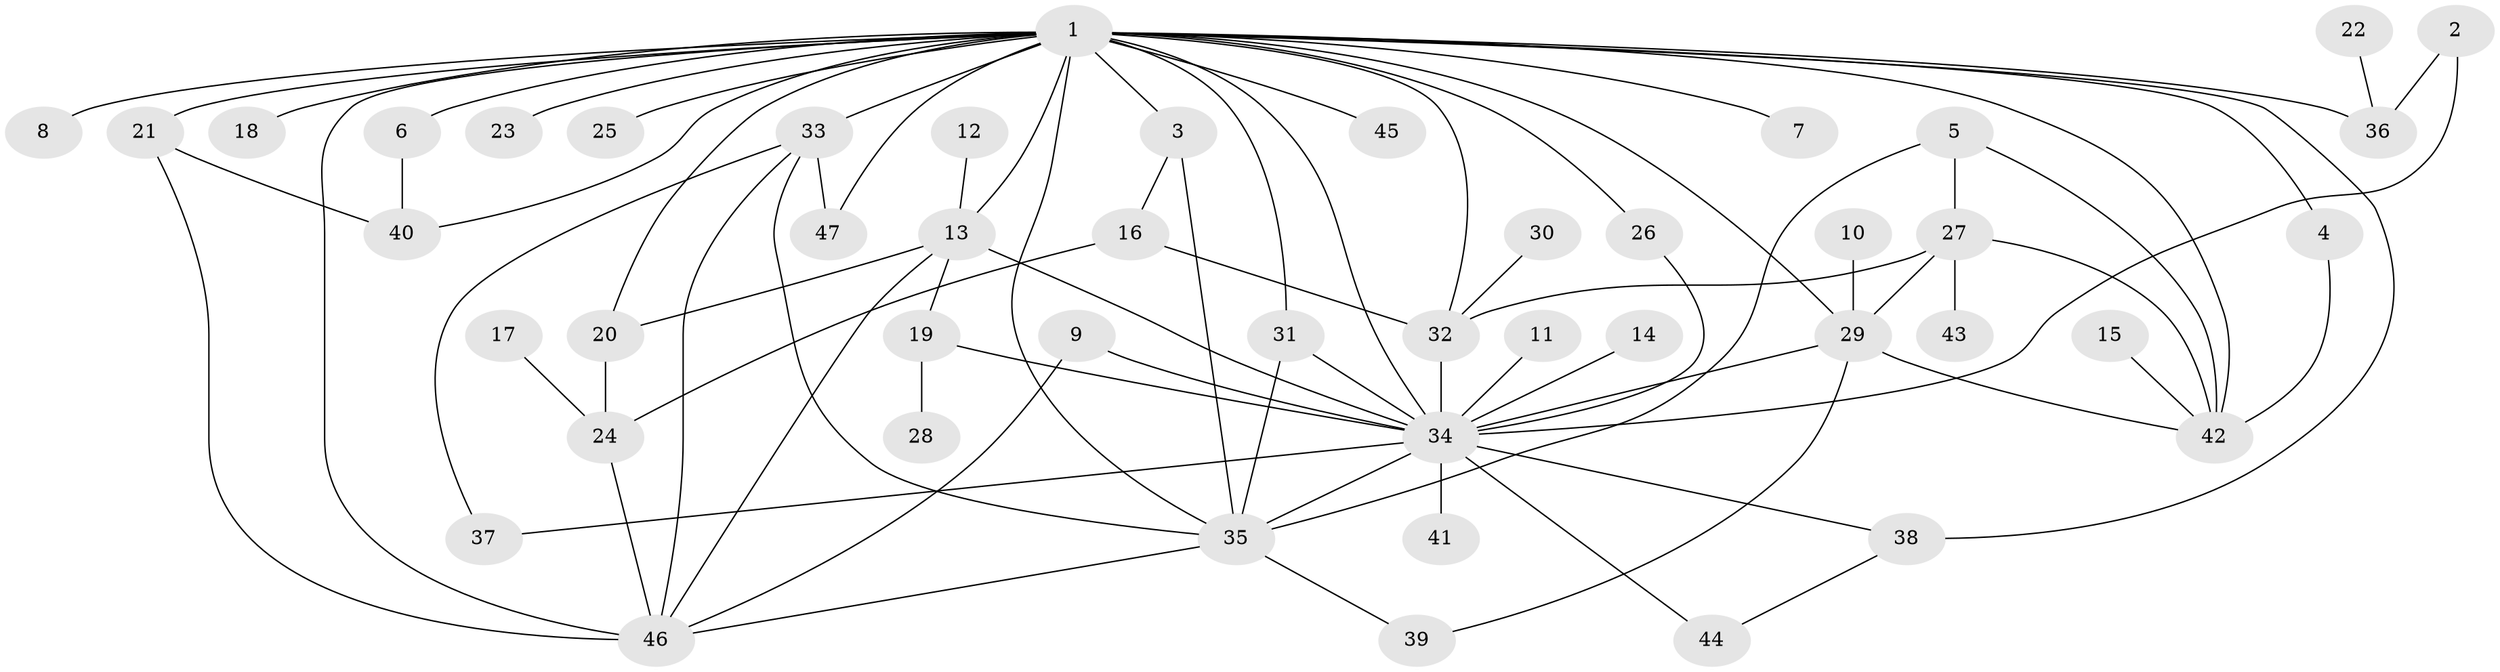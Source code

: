 // original degree distribution, {3: 0.10638297872340426, 32: 0.010638297872340425, 2: 0.23404255319148937, 6: 0.031914893617021274, 18: 0.010638297872340425, 4: 0.11702127659574468, 7: 0.02127659574468085, 9: 0.010638297872340425, 5: 0.06382978723404255, 1: 0.39361702127659576}
// Generated by graph-tools (version 1.1) at 2025/26/03/09/25 03:26:07]
// undirected, 47 vertices, 79 edges
graph export_dot {
graph [start="1"]
  node [color=gray90,style=filled];
  1;
  2;
  3;
  4;
  5;
  6;
  7;
  8;
  9;
  10;
  11;
  12;
  13;
  14;
  15;
  16;
  17;
  18;
  19;
  20;
  21;
  22;
  23;
  24;
  25;
  26;
  27;
  28;
  29;
  30;
  31;
  32;
  33;
  34;
  35;
  36;
  37;
  38;
  39;
  40;
  41;
  42;
  43;
  44;
  45;
  46;
  47;
  1 -- 3 [weight=1.0];
  1 -- 4 [weight=1.0];
  1 -- 6 [weight=1.0];
  1 -- 7 [weight=1.0];
  1 -- 8 [weight=1.0];
  1 -- 13 [weight=1.0];
  1 -- 18 [weight=1.0];
  1 -- 20 [weight=1.0];
  1 -- 21 [weight=1.0];
  1 -- 23 [weight=1.0];
  1 -- 25 [weight=1.0];
  1 -- 26 [weight=1.0];
  1 -- 29 [weight=1.0];
  1 -- 31 [weight=1.0];
  1 -- 32 [weight=2.0];
  1 -- 33 [weight=2.0];
  1 -- 34 [weight=1.0];
  1 -- 35 [weight=1.0];
  1 -- 36 [weight=1.0];
  1 -- 38 [weight=1.0];
  1 -- 40 [weight=1.0];
  1 -- 42 [weight=1.0];
  1 -- 45 [weight=1.0];
  1 -- 46 [weight=2.0];
  1 -- 47 [weight=1.0];
  2 -- 34 [weight=1.0];
  2 -- 36 [weight=1.0];
  3 -- 16 [weight=1.0];
  3 -- 35 [weight=1.0];
  4 -- 42 [weight=1.0];
  5 -- 27 [weight=1.0];
  5 -- 35 [weight=1.0];
  5 -- 42 [weight=1.0];
  6 -- 40 [weight=1.0];
  9 -- 34 [weight=1.0];
  9 -- 46 [weight=1.0];
  10 -- 29 [weight=1.0];
  11 -- 34 [weight=1.0];
  12 -- 13 [weight=1.0];
  13 -- 19 [weight=1.0];
  13 -- 20 [weight=1.0];
  13 -- 34 [weight=1.0];
  13 -- 46 [weight=1.0];
  14 -- 34 [weight=1.0];
  15 -- 42 [weight=1.0];
  16 -- 24 [weight=1.0];
  16 -- 32 [weight=1.0];
  17 -- 24 [weight=1.0];
  19 -- 28 [weight=1.0];
  19 -- 34 [weight=1.0];
  20 -- 24 [weight=1.0];
  21 -- 40 [weight=1.0];
  21 -- 46 [weight=1.0];
  22 -- 36 [weight=1.0];
  24 -- 46 [weight=1.0];
  26 -- 34 [weight=1.0];
  27 -- 29 [weight=1.0];
  27 -- 32 [weight=1.0];
  27 -- 42 [weight=1.0];
  27 -- 43 [weight=1.0];
  29 -- 34 [weight=1.0];
  29 -- 39 [weight=1.0];
  29 -- 42 [weight=1.0];
  30 -- 32 [weight=1.0];
  31 -- 34 [weight=1.0];
  31 -- 35 [weight=1.0];
  32 -- 34 [weight=2.0];
  33 -- 35 [weight=1.0];
  33 -- 37 [weight=1.0];
  33 -- 46 [weight=1.0];
  33 -- 47 [weight=1.0];
  34 -- 35 [weight=1.0];
  34 -- 37 [weight=1.0];
  34 -- 38 [weight=2.0];
  34 -- 41 [weight=1.0];
  34 -- 44 [weight=1.0];
  35 -- 39 [weight=1.0];
  35 -- 46 [weight=1.0];
  38 -- 44 [weight=1.0];
}
